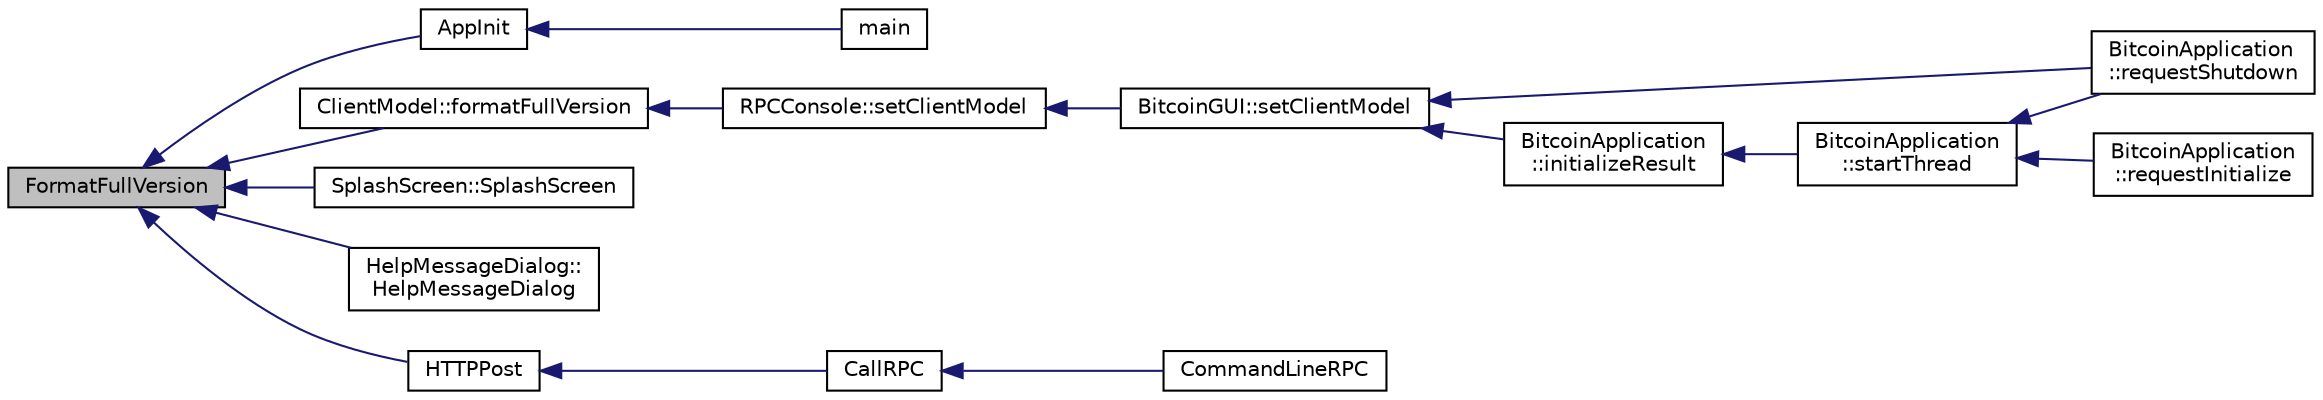 digraph "FormatFullVersion"
{
  edge [fontname="Helvetica",fontsize="10",labelfontname="Helvetica",labelfontsize="10"];
  node [fontname="Helvetica",fontsize="10",shape=record];
  rankdir="LR";
  Node2 [label="FormatFullVersion",height=0.2,width=0.4,color="black", fillcolor="grey75", style="filled", fontcolor="black"];
  Node2 -> Node3 [dir="back",color="midnightblue",fontsize="10",style="solid",fontname="Helvetica"];
  Node3 [label="AppInit",height=0.2,width=0.4,color="black", fillcolor="white", style="filled",URL="$divid_8cpp.html#ac59316b767e6984e1285f0531275286b"];
  Node3 -> Node4 [dir="back",color="midnightblue",fontsize="10",style="solid",fontname="Helvetica"];
  Node4 [label="main",height=0.2,width=0.4,color="black", fillcolor="white", style="filled",URL="$divid_8cpp.html#a0ddf1224851353fc92bfbff6f499fa97"];
  Node2 -> Node5 [dir="back",color="midnightblue",fontsize="10",style="solid",fontname="Helvetica"];
  Node5 [label="ClientModel::formatFullVersion",height=0.2,width=0.4,color="black", fillcolor="white", style="filled",URL="$class_client_model.html#ae9448d6f2a7f99467152b17f7044eb12"];
  Node5 -> Node6 [dir="back",color="midnightblue",fontsize="10",style="solid",fontname="Helvetica"];
  Node6 [label="RPCConsole::setClientModel",height=0.2,width=0.4,color="black", fillcolor="white", style="filled",URL="$class_r_p_c_console.html#a355349a33664a07628e9ca22a60f5fa7"];
  Node6 -> Node7 [dir="back",color="midnightblue",fontsize="10",style="solid",fontname="Helvetica"];
  Node7 [label="BitcoinGUI::setClientModel",height=0.2,width=0.4,color="black", fillcolor="white", style="filled",URL="$class_bitcoin_g_u_i.html#a99d71e1f8478ab937ce2522c8d3815e3",tooltip="Set the client model. "];
  Node7 -> Node8 [dir="back",color="midnightblue",fontsize="10",style="solid",fontname="Helvetica"];
  Node8 [label="BitcoinApplication\l::requestShutdown",height=0.2,width=0.4,color="black", fillcolor="white", style="filled",URL="$class_bitcoin_application.html#a37c560d4c04d14a6da151b82caf8888f",tooltip="Request core shutdown. "];
  Node7 -> Node9 [dir="back",color="midnightblue",fontsize="10",style="solid",fontname="Helvetica"];
  Node9 [label="BitcoinApplication\l::initializeResult",height=0.2,width=0.4,color="black", fillcolor="white", style="filled",URL="$class_bitcoin_application.html#aceb08b4063e4fb264cf11cf7f9edd969"];
  Node9 -> Node10 [dir="back",color="midnightblue",fontsize="10",style="solid",fontname="Helvetica"];
  Node10 [label="BitcoinApplication\l::startThread",height=0.2,width=0.4,color="black", fillcolor="white", style="filled",URL="$class_bitcoin_application.html#a61afce9356e452c53ad4c83f5ca19df8"];
  Node10 -> Node11 [dir="back",color="midnightblue",fontsize="10",style="solid",fontname="Helvetica"];
  Node11 [label="BitcoinApplication\l::requestInitialize",height=0.2,width=0.4,color="black", fillcolor="white", style="filled",URL="$class_bitcoin_application.html#ade19c44b87b00b6b19b433caf4c22ba6",tooltip="Request core initialization. "];
  Node10 -> Node8 [dir="back",color="midnightblue",fontsize="10",style="solid",fontname="Helvetica"];
  Node2 -> Node12 [dir="back",color="midnightblue",fontsize="10",style="solid",fontname="Helvetica"];
  Node12 [label="SplashScreen::SplashScreen",height=0.2,width=0.4,color="black", fillcolor="white", style="filled",URL="$class_splash_screen.html#aa6f816612e26f1fec23e428b0f290c2d"];
  Node2 -> Node13 [dir="back",color="midnightblue",fontsize="10",style="solid",fontname="Helvetica"];
  Node13 [label="HelpMessageDialog::\lHelpMessageDialog",height=0.2,width=0.4,color="black", fillcolor="white", style="filled",URL="$class_help_message_dialog.html#a776ac4235e2a407223c7729d7d4af6a9",tooltip="\"Help message\" or \"About\" dialog box "];
  Node2 -> Node14 [dir="back",color="midnightblue",fontsize="10",style="solid",fontname="Helvetica"];
  Node14 [label="HTTPPost",height=0.2,width=0.4,color="black", fillcolor="white", style="filled",URL="$rpcprotocol_8cpp.html#af2d91e7026366657a021311ecc188262",tooltip="HTTP protocol. "];
  Node14 -> Node15 [dir="back",color="midnightblue",fontsize="10",style="solid",fontname="Helvetica"];
  Node15 [label="CallRPC",height=0.2,width=0.4,color="black", fillcolor="white", style="filled",URL="$divi-cli_8cpp.html#ae0b4394f271db49671cf894dbe94c484"];
  Node15 -> Node16 [dir="back",color="midnightblue",fontsize="10",style="solid",fontname="Helvetica"];
  Node16 [label="CommandLineRPC",height=0.2,width=0.4,color="black", fillcolor="white", style="filled",URL="$divi-cli_8cpp.html#a4ee23259648a971c9c05aeff8b545a6d"];
}

